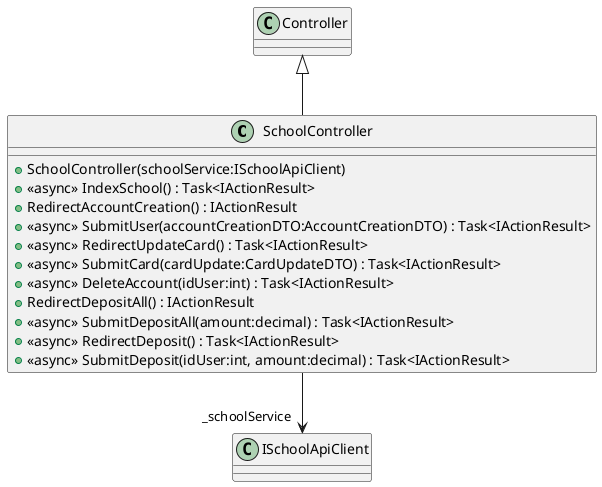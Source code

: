 @startuml
class SchoolController {
    + SchoolController(schoolService:ISchoolApiClient)
    + <<async>> IndexSchool() : Task<IActionResult>
    + RedirectAccountCreation() : IActionResult
    + <<async>> SubmitUser(accountCreationDTO:AccountCreationDTO) : Task<IActionResult>
    + <<async>> RedirectUpdateCard() : Task<IActionResult>
    + <<async>> SubmitCard(cardUpdate:CardUpdateDTO) : Task<IActionResult>
    + <<async>> DeleteAccount(idUser:int) : Task<IActionResult>
    + RedirectDepositAll() : IActionResult
    + <<async>> SubmitDepositAll(amount:decimal) : Task<IActionResult>
    + <<async>> RedirectDeposit() : Task<IActionResult>
    + <<async>> SubmitDeposit(idUser:int, amount:decimal) : Task<IActionResult>
}
Controller <|-- SchoolController
SchoolController --> "_schoolService" ISchoolApiClient
@enduml
